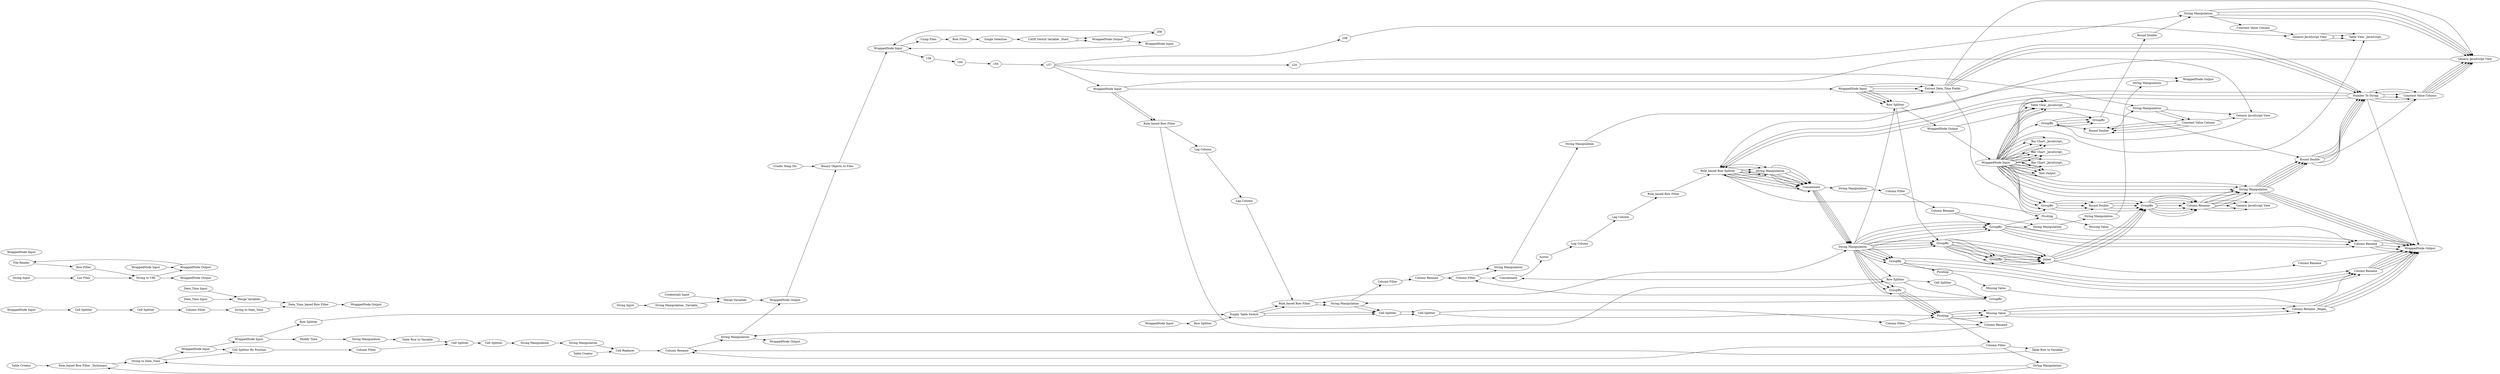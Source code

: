 digraph {
	85 [label="Rule_based Row Filter _Dictionary_"]
	86 [label="Table Creator"]
	87 [label="WrappedNode Input"]
	88 [label="WrappedNode Output"]
	87 [label="String Manipulation"]
	88 [label="String to Date_Time"]
	89 [label="Cell Splitter By Position"]
	90 [label="Column Filter"]
	93 [label="String Manipulation"]
	94 [label="String Manipulation"]
	110 [label="Table Creator"]
	111 [label="Cell Replacer"]
	112 [label="WrappedNode Input"]
	113 [label="WrappedNode Output"]
	114 [label=GroupBy]
	115 [label="Modify Time"]
	116 [label="String Manipulation"]
	117 [label="Table Row to Variable"]
	118 [label="WrappedNode Input"]
	119 [label="WrappedNode Output"]
	119 [label="Cell Splitter"]
	120 [label="Cell Splitter"]
	12 [label="Column Filter"]
	13 [label="String to Date_Time"]
	14 [label="Date_Time Input"]
	18 [label="Date_Time Input"]
	19 [label="Date_Time_based Row Filter"]
	20 [label="Merge Variables"]
	21 [label="WrappedNode Input"]
	22 [label="WrappedNode Output"]
	23 [label="Cell Splitter"]
	24 [label="Cell Splitter"]
	1 [label="File Reader"]
	2 [label="Row Filter"]
	8 [label="Table Row To Variable Loop Start"]
	9 [label="Loop End"]
	10 [label="WrappedNode Input"]
	11 [label="WrappedNode Output"]
	193 [label="GET Request"]
	194 [label="Binary Objects to Files"]
	195 [label="Create Temp Dir"]
	196 [label="Unzip Files"]
	198 [label="Row Filter"]
	199 [label="Credentials Input"]
	200 [label="String Input"]
	201 [label="Merge Variables"]
	202 [label="String Manipulation _Variable_"]
	203 [label="WrappedNode Input"]
	205 [label="WrappedNode Output"]
	206 [label="Table Row to Variable"]
	206 [label="CASE Switch Data _End_"]
	204 [label="CASE Switch Variable _Start_"]
	205 [label="Single Selection"]
	206 [label="WrappedNode Input"]
	207 [label="WrappedNode Output"]
	5 [label="String Input"]
	6 [label="List Files"]
	7 [label="WrappedNode Input"]
	8 [label="WrappedNode Output"]
	9 [label="String to URI"]
	95 [label="Row Splitter"]
	112 [label="Column Filter"]
	113 [label="Column Rename"]
	114 [label="WrappedNode Input"]
	132 [label="WrappedNode Output"]
	320 [label="String Manipulation"]
	321 [label="Empty Table Switch"]
	324 [label="Column Rename"]
	326 [label="Active Branch Inverter"]
	327 [label="Cell Splitter"]
	328 [label="Cell Splitter"]
	329 [label="Cell Splitter"]
	330 [label="Table Row to Variable"]
	104 [label="Row Splitter"]
	183 [label="Column Filter"]
	185 [label="WrappedNode Input"]
	187 [label="Column Rename"]
	193 [label="WrappedNode Output"]
	320 [label="String Manipulation"]
	321 [label="Empty Table Switch"]
	324 [label="Column Rename"]
	326 [label="Active Branch Inverter"]
	327 [label="Cell Splitter"]
	328 [label="Cell Splitter"]
	329 [label="Table Row to Variable"]
	123 [label="Column Filter"]
	124 [label="Column Rename"]
	131 [label="String Manipulation"]
	322 [label="Lag Column"]
	323 [label="Lag Column"]
	324 [label="Rule_based Row Filter"]
	326 [label="String Manipulation"]
	338 [label="String Manipulation"]
	340 [label="Rule_based Row Filter"]
	341 [label="WrappedNode Input"]
	342 [label="WrappedNode Output"]
	348 [label="Cell Splitter"]
	349 [label="Cell Splitter"]
	350 [label="Cell Splitter"]
	351 [label="Table Row to Variable"]
	329 [label=Pivoting]
	331 [label="Extract Date_Time Fields"]
	332 [label="Column Rename _Regex_"]
	334 [label="Missing Value"]
	336 [label=GroupBy]
	337 [label=GroupBy]
	348 [label="String Manipulation"]
	368 [label="Rule_based Row Splitter"]
	369 [label="String Manipulation"]
	370 [label=Concatenate]
	371 [label=GroupBy]
	372 [label="WrappedNode Input"]
	374 [label=GroupBy]
	375 [label=GroupBy]
	376 [label=Joiner]
	378 [label="WrappedNode Output"]
	379 [label="Column Rename"]
	380 [label="Column Rename"]
	394 [label=GroupBy]
	395 [label="Column Rename"]
	396 [label="String Manipulation"]
	397 [label="Number To String"]
	289 [label="Bar Chart _JavaScript_"]
	305 [label="Generic JavaScript View"]
	385 [label="Bar Chart _JavaScript_"]
	386 [label="Bar Chart _JavaScript_"]
	388 [label="WrappedNode Output"]
	389 [label="WrappedNode Input"]
	390 [label="Table View _JavaScript_"]
	391 [label="Text Output"]
	392 [label=GroupBy]
	393 [label="Round Double"]
	394 [label="String Manipulation"]
	395 [label="Constant Value Column"]
	396 [label=GroupBy]
	397 [label="String Manipulation"]
	398 [label="Constant Value Column"]
	399 [label="Round Double"]
	400 [label="Generic JavaScript View"]
	289 [label="Bar Chart _JavaScript_"]
	305 [label="Generic JavaScript View"]
	385 [label="Bar Chart _JavaScript_"]
	386 [label="Bar Chart _JavaScript_"]
	388 [label="WrappedNode Output"]
	389 [label="WrappedNode Input"]
	390 [label="Table View _JavaScript_"]
	391 [label="Text Output"]
	392 [label=GroupBy]
	393 [label="Round Double"]
	394 [label="String Manipulation"]
	395 [label="Constant Value Column"]
	396 [label=GroupBy]
	397 [label="String Manipulation"]
	398 [label="Constant Value Column"]
	399 [label="Round Double"]
	400 [label="Generic JavaScript View"]
	289 [label="Bar Chart _JavaScript_"]
	305 [label="Generic JavaScript View"]
	385 [label="Bar Chart _JavaScript_"]
	386 [label="Bar Chart _JavaScript_"]
	388 [label="WrappedNode Output"]
	389 [label="WrappedNode Input"]
	390 [label="Table View _JavaScript_"]
	391 [label="Text Output"]
	392 [label=GroupBy]
	393 [label="Round Double"]
	394 [label="String Manipulation"]
	395 [label="Constant Value Column"]
	396 [label=GroupBy]
	397 [label="String Manipulation"]
	398 [label="Constant Value Column"]
	399 [label="Round Double"]
	400 [label="Generic JavaScript View"]
	340 [label="Rule_based Row Filter"]
	341 [label="WrappedNode Input"]
	342 [label="WrappedNode Output"]
	349 [label="Row Splitter"]
	350 [label=GroupBy]
	351 [label="Column Filter"]
	352 [label=Concatenate]
	353 [label=Sorter]
	355 [label="Lag Column"]
	357 [label="Rule_based Row Filter"]
	359 [label="String Manipulation"]
	360 [label="Lag Column"]
	361 [label="Column Filter"]
	362 [label="String Manipulation"]
	363 [label="String Manipulation"]
	365 [label="Column Rename"]
	366 [label="String Manipulation"]
	367 [label="Cell Splitter"]
	368 [label="Cell Splitter"]
	369 [label="Cell Splitter"]
	370 [label="Cell Splitter"]
	371 [label="Table Row to Variable"]
	289 [label="Bar Chart _JavaScript_"]
	305 [label="Generic JavaScript View"]
	385 [label="Bar Chart _JavaScript_"]
	386 [label="Bar Chart _JavaScript_"]
	388 [label="WrappedNode Output"]
	389 [label="WrappedNode Input"]
	390 [label="Table View _JavaScript_"]
	391 [label="Text Output"]
	392 [label=GroupBy]
	393 [label="Round Double"]
	394 [label="String Manipulation"]
	395 [label="Constant Value Column"]
	396 [label=GroupBy]
	397 [label="String Manipulation"]
	398 [label="Constant Value Column"]
	399 [label="Round Double"]
	400 [label="Generic JavaScript View"]
	329 [label=Pivoting]
	331 [label="Extract Date_Time Fields"]
	332 [label="Column Rename _Regex_"]
	334 [label="Missing Value"]
	336 [label=GroupBy]
	337 [label=GroupBy]
	348 [label="String Manipulation"]
	368 [label="Rule_based Row Splitter"]
	369 [label="String Manipulation"]
	370 [label=Concatenate]
	371 [label=GroupBy]
	372 [label="WrappedNode Input"]
	374 [label=GroupBy]
	375 [label=GroupBy]
	376 [label=Joiner]
	377 [label="Column Rename"]
	378 [label="WrappedNode Output"]
	379 [label="Column Rename"]
	380 [label="Column Rename"]
	381 [label="Number To String"]
	405 [label=Concatenate]
	331 [label="Extract Date_Time Fields"]
	336 [label=GroupBy]
	348 [label="String Manipulation"]
	368 [label="Rule_based Row Splitter"]
	369 [label="String Manipulation"]
	370 [label=Concatenate]
	371 [label=GroupBy]
	372 [label="WrappedNode Input"]
	374 [label=GroupBy]
	375 [label=GroupBy]
	376 [label=Joiner]
	378 [label="WrappedNode Output"]
	379 [label="Column Rename"]
	380 [label="Column Rename"]
	381 [label=Pivoting]
	382 [label="Missing Value"]
	383 [label=Pivoting]
	384 [label="Missing Value"]
	387 [label="Row Splitter"]
	388 [label=GroupBy]
	389 [label=GroupBy]
	390 [label=Joiner]
	394 [label=GroupBy]
	395 [label="Column Rename"]
	396 [label="String Manipulation"]
	397 [label="String Manipulation"]
	398 [label="Column Rename"]
	399 [label=GroupBy]
	400 [label="Number To String"]
	289 [label="Bar Chart _JavaScript_"]
	305 [label="Generic JavaScript View"]
	386 [label="Bar Chart _JavaScript_"]
	388 [label="WrappedNode Output"]
	389 [label="WrappedNode Input"]
	390 [label="Table View _JavaScript_"]
	391 [label="Text Output"]
	392 [label=GroupBy]
	393 [label="Round Double"]
	394 [label="String Manipulation"]
	395 [label="Constant Value Column"]
	396 [label=GroupBy]
	397 [label="String Manipulation"]
	398 [label="Constant Value Column"]
	399 [label="Round Double"]
	400 [label="Generic JavaScript View"]
	401 [label="Table View _JavaScript_"]
	402 [label="String Manipulation"]
	403 [label="Round Double"]
	404 [label="Constant Value Column"]
	405 [label="Generic JavaScript View"]
	406 [label=GroupBy]
	407 [label=GroupBy]
	408 [label="String Manipulation"]
	409 [label="Generic JavaScript View"]
	410 [label="Round Double"]
	411 [label="Constant Value Column"]
	329 [label=Pivoting]
	331 [label="Extract Date_Time Fields"]
	332 [label="Column Rename _Regex_"]
	334 [label="Missing Value"]
	336 [label=GroupBy]
	337 [label=GroupBy]
	348 [label="String Manipulation"]
	368 [label="Rule_based Row Splitter"]
	369 [label="String Manipulation"]
	370 [label=Concatenate]
	371 [label=GroupBy]
	372 [label="WrappedNode Input"]
	374 [label=GroupBy]
	375 [label=GroupBy]
	376 [label=Joiner]
	378 [label="WrappedNode Output"]
	379 [label="Column Rename"]
	380 [label="Column Rename"]
	394 [label=GroupBy]
	395 [label="Column Rename"]
	396 [label="String Manipulation"]
	397 [label="Number To String"]
	329 [label=Pivoting]
	331 [label="Extract Date_Time Fields"]
	332 [label="Column Rename _Regex_"]
	334 [label="Missing Value"]
	336 [label=GroupBy]
	337 [label=GroupBy]
	348 [label="String Manipulation"]
	368 [label="Rule_based Row Splitter"]
	369 [label="String Manipulation"]
	370 [label=Concatenate]
	371 [label=GroupBy]
	372 [label="WrappedNode Input"]
	374 [label=GroupBy]
	375 [label=GroupBy]
	376 [label=Joiner]
	378 [label="WrappedNode Output"]
	379 [label="Column Rename"]
	380 [label="Column Rename"]
	394 [label=GroupBy]
	395 [label="Column Rename"]
	396 [label="String Manipulation"]
	397 [label="Number To String"]
	85 -> 88
	86 -> 85
	87 -> 85
	114 -> 115
	115 -> 116
	116 -> 117
	117 -> 119
	118 -> 114
	87 -> 88
	88 -> 89
	88 -> 118
	89 -> 90
	90 -> 119
	93 -> 94
	94 -> 111
	110 -> 111
	111 -> 113
	112 -> 87
	118 -> 89
	119 -> 120
	120 -> 93
	12 -> 13
	13 -> 19
	14 -> 20
	18 -> 20
	19 -> 22
	20 -> 19
	21 -> 23
	23 -> 24
	24 -> 12
	1 -> 2
	2 -> 9
	8 -> 1
	9 -> 11
	10 -> 8
	193 -> 194
	194 -> 206
	195 -> 194
	196 -> 198
	198 -> 205
	199 -> 201
	200 -> 202
	201 -> 193
	202 -> 201
	206 -> 196
	204 -> 207
	204 -> 207
	205 -> 204
	5 -> 6
	6 -> 9
	9 -> 8
	95 -> 321
	112 -> 113
	112 -> 330
	113 -> 320
	114 -> 95
	320 -> 132
	321 -> 324
	321 -> 327
	324 -> 326
	326 -> 327
	327 -> 328
	328 -> 329
	329 -> 112
	330 -> 113
	104 -> 321
	183 -> 187
	183 -> 329
	185 -> 104
	187 -> 320
	320 -> 193
	321 -> 324
	321 -> 327
	324 -> 326
	326 -> 327
	327 -> 328
	328 -> 183
	329 -> 187
	123 -> 124
	124 -> 351
	124 -> 131
	131 -> 338
	322 -> 323
	323 -> 324
	324 -> 348
	326 -> 123
	338 -> 342
	340 -> 322
	341 -> 340
	348 -> 349
	349 -> 350
	350 -> 326
	351 -> 131
	329 -> 334
	331 -> 397
	332 -> 378
	334 -> 332
	336 -> 379
	337 -> 329
	348 -> 336
	348 -> 337
	348 -> 374
	348 -> 371
	368 -> 369
	368 -> 370
	369 -> 370
	370 -> 348
	371 -> 380
	372 -> 331
	374 -> 375
	374 -> 376
	375 -> 376
	376 -> 394
	379 -> 378
	380 -> 378
	394 -> 395
	395 -> 396
	396 -> 378
	397 -> 368
	389 -> 391
	389 -> 390
	389 -> 385
	389 -> 289
	389 -> 386
	389 -> 396
	389 -> 392
	392 -> 393
	393 -> 394
	394 -> 395
	395 -> 305
	396 -> 399
	397 -> 398
	398 -> 400
	399 -> 397
	389 -> 391
	389 -> 390
	389 -> 385
	389 -> 289
	389 -> 386
	389 -> 396
	389 -> 392
	392 -> 393
	393 -> 394
	394 -> 395
	395 -> 305
	396 -> 399
	397 -> 398
	398 -> 400
	399 -> 397
	389 -> 391
	389 -> 390
	389 -> 385
	389 -> 289
	389 -> 386
	389 -> 396
	389 -> 392
	392 -> 393
	393 -> 394
	394 -> 395
	395 -> 305
	396 -> 399
	397 -> 398
	398 -> 400
	399 -> 397
	340 -> 349
	341 -> 340
	349 -> 367
	349 -> 352
	350 -> 351
	351 -> 352
	352 -> 353
	353 -> 355
	355 -> 360
	357 -> 368
	359 -> 361
	360 -> 357
	361 -> 365
	362 -> 366
	363 -> 342
	365 -> 362
	365 -> 371
	366 -> 363
	367 -> 350
	368 -> 369
	369 -> 370
	370 -> 359
	371 -> 362
	389 -> 391
	389 -> 390
	389 -> 385
	389 -> 289
	389 -> 386
	389 -> 396
	389 -> 392
	392 -> 393
	393 -> 394
	394 -> 395
	395 -> 305
	396 -> 399
	397 -> 398
	398 -> 400
	399 -> 397
	329 -> 334
	331 -> 381
	332 -> 378
	334 -> 332
	336 -> 379
	337 -> 329
	348 -> 374
	348 -> 336
	348 -> 337
	348 -> 371
	368 -> 369
	368 -> 370
	369 -> 370
	370 -> 348
	371 -> 380
	372 -> 331
	374 -> 375
	374 -> 376
	375 -> 376
	376 -> 377
	377 -> 378
	379 -> 378
	380 -> 378
	381 -> 368
	331 -> 400
	336 -> 383
	348 -> 336
	348 -> 387
	348 -> 371
	368 -> 369
	368 -> 370
	369 -> 370
	370 -> 348
	371 -> 381
	372 -> 331
	374 -> 375
	374 -> 376
	375 -> 376
	376 -> 394
	379 -> 378
	380 -> 378
	381 -> 382
	382 -> 380
	383 -> 384
	384 -> 379
	387 -> 388
	387 -> 374
	388 -> 389
	388 -> 390
	389 -> 390
	390 -> 399
	394 -> 395
	395 -> 396
	396 -> 378
	397 -> 378
	398 -> 397
	399 -> 398
	400 -> 368
	389 -> 391
	389 -> 390
	389 -> 386
	389 -> 396
	389 -> 392
	389 -> 407
	389 -> 406
	389 -> 401
	389 -> 289
	392 -> 393
	393 -> 394
	394 -> 395
	395 -> 305
	396 -> 399
	397 -> 398
	398 -> 400
	399 -> 397
	402 -> 404
	403 -> 402
	404 -> 405
	406 -> 403
	407 -> 410
	408 -> 411
	410 -> 408
	411 -> 409
	329 -> 334
	331 -> 397
	332 -> 378
	334 -> 332
	336 -> 379
	337 -> 329
	348 -> 336
	348 -> 337
	348 -> 374
	348 -> 371
	368 -> 369
	368 -> 370
	369 -> 370
	370 -> 348
	371 -> 380
	372 -> 331
	374 -> 375
	374 -> 376
	375 -> 376
	376 -> 394
	379 -> 378
	380 -> 378
	394 -> 395
	395 -> 396
	396 -> 378
	397 -> 368
	329 -> 334
	331 -> 397
	332 -> 378
	334 -> 332
	336 -> 379
	337 -> 329
	348 -> 336
	348 -> 337
	348 -> 374
	348 -> 371
	368 -> 369
	368 -> 370
	369 -> 370
	370 -> 348
	371 -> 380
	372 -> 331
	374 -> 375
	374 -> 376
	375 -> 376
	376 -> 394
	379 -> 378
	380 -> 378
	394 -> 395
	395 -> 396
	396 -> 378
	397 -> 368
	156 -> 157
	157 -> 220
	157 -> 341
	157 -> 402
	157 -> 248
	159 -> 160
	160 -> 156
	203 -> 206
	206 -> 159
	207 -> 203
	207 -> 208
	208 -> 206
	220 -> 408
	248 -> 409
	341 -> 405
	341 -> 372
	372 -> 387
	372 -> 387
	372 -> 387
	372 -> 387
	402 -> 404
	402 -> 405
	404 -> 403
	404 -> 403
	404 -> 403
	404 -> 403
	405 -> 406
	406 -> 407
	406 -> 407
	406 -> 407
	406 -> 407
	408 -> 400
	408 -> 400
	408 -> 400
	408 -> 400
	409 -> 401
	409 -> 401
	409 -> 401
	409 -> 401
	rankdir=LR
}
